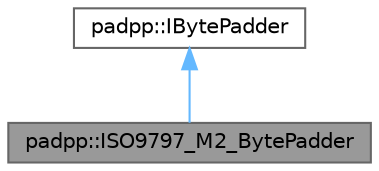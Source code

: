 digraph "padpp::ISO9797_M2_BytePadder"
{
 // LATEX_PDF_SIZE
  bgcolor="transparent";
  edge [fontname=Helvetica,fontsize=10,labelfontname=Helvetica,labelfontsize=10];
  node [fontname=Helvetica,fontsize=10,shape=box,height=0.2,width=0.4];
  Node1 [id="Node000001",label="padpp::ISO9797_M2_BytePadder",height=0.2,width=0.4,color="gray40", fillcolor="grey60", style="filled", fontcolor="black",tooltip="ISO9797 Method 2 padder implementation."];
  Node2 -> Node1 [id="edge1_Node000001_Node000002",dir="back",color="steelblue1",style="solid",tooltip=" "];
  Node2 [id="Node000002",label="padpp::IBytePadder",height=0.2,width=0.4,color="gray40", fillcolor="white", style="filled",URL="$d6/de7/structpadpp_1_1IBytePadder.html",tooltip="Abstract base class for byte-level padder algorithms."];
}

